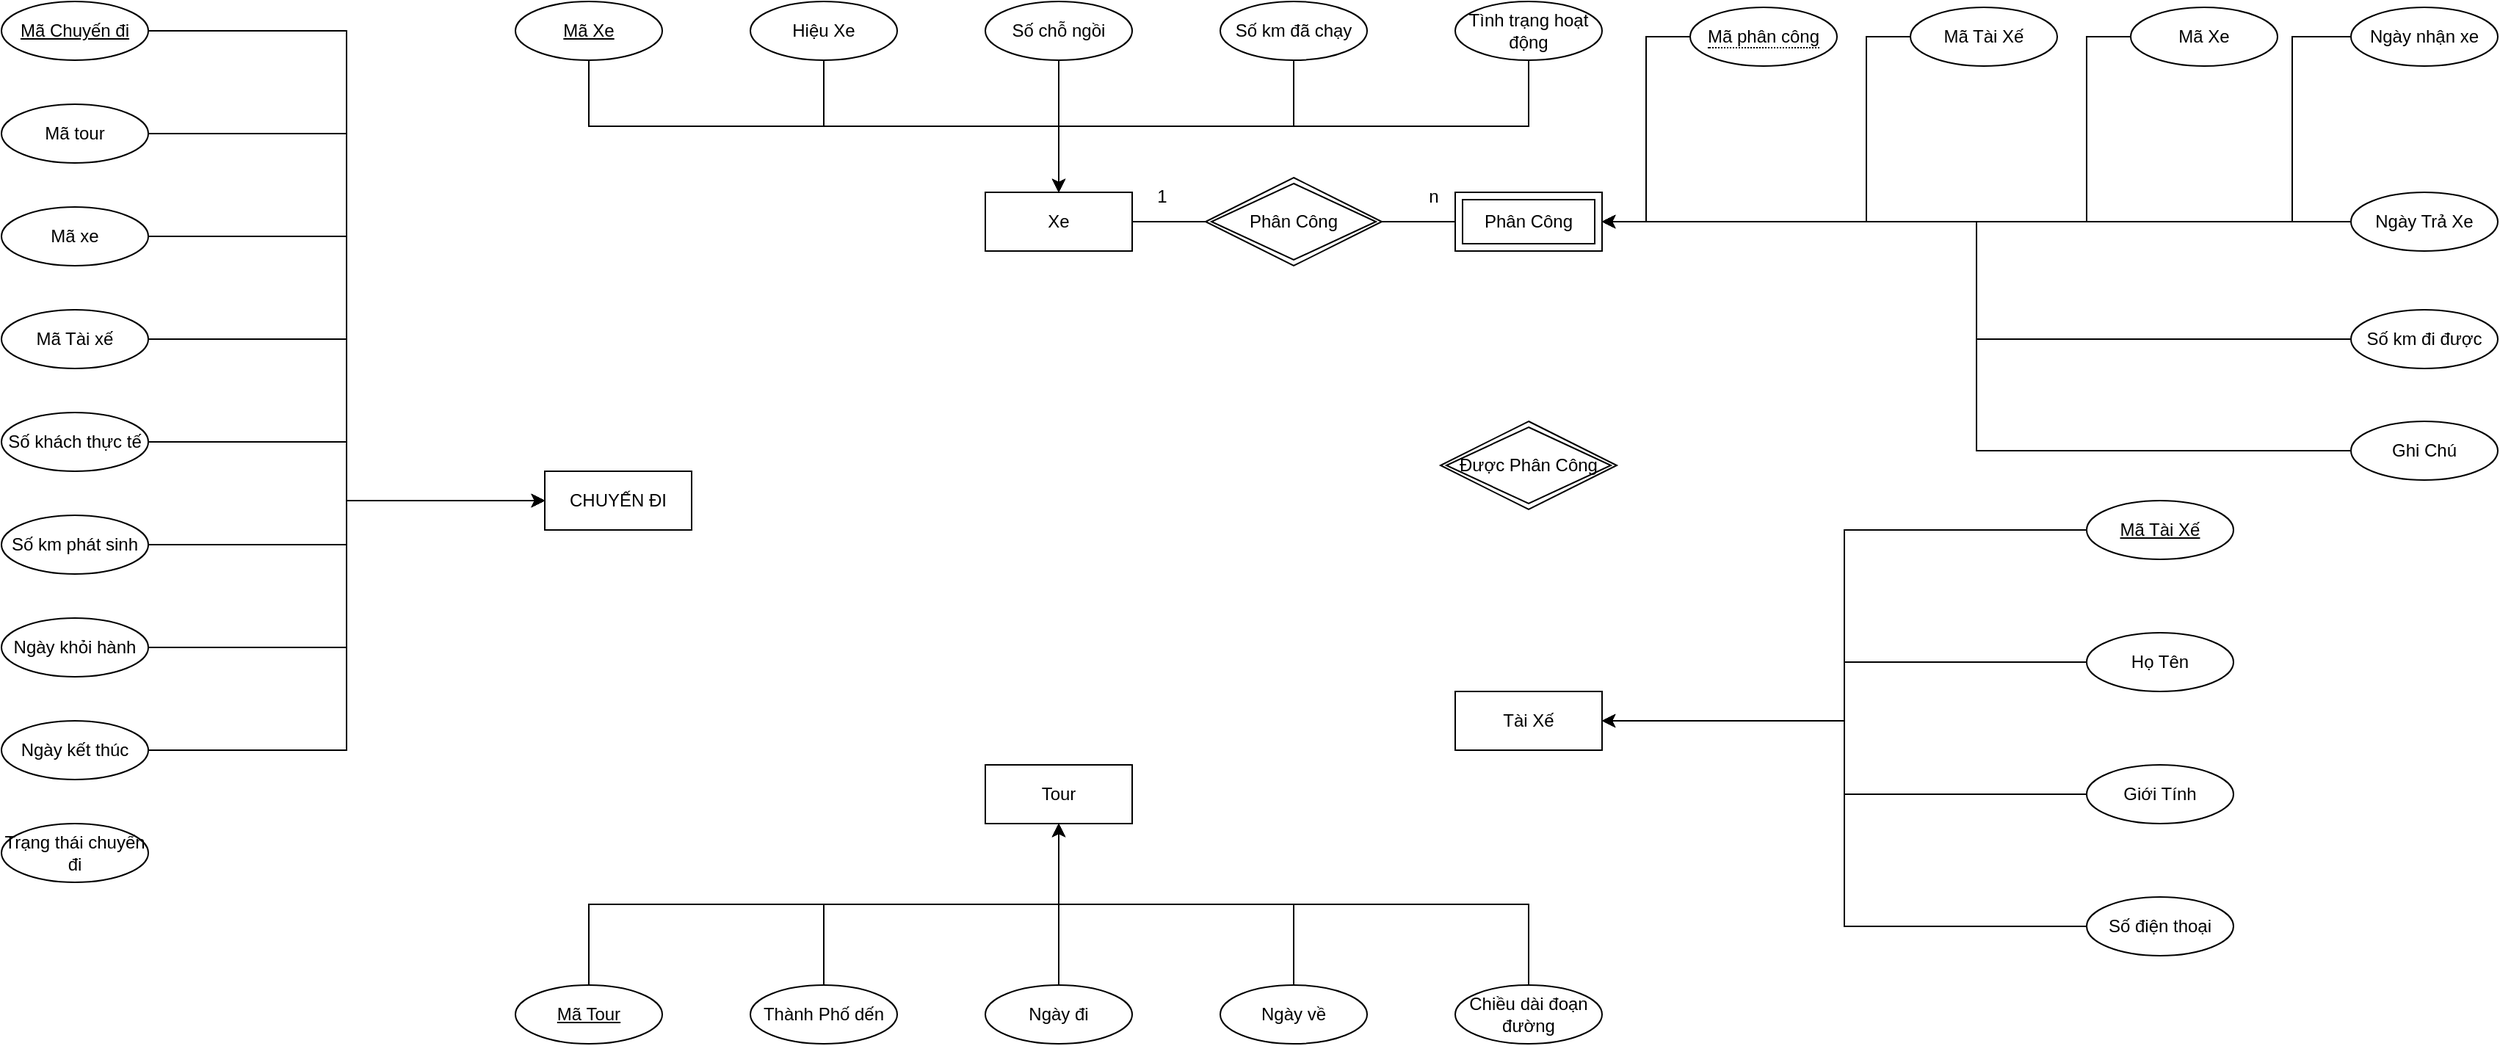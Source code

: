 <mxfile version="26.2.9">
  <diagram name="Page-1" id="JwFWjlHa0yYjuDXYSrsF">
    <mxGraphModel dx="1836" dy="1857" grid="1" gridSize="10" guides="1" tooltips="1" connect="1" arrows="1" fold="1" page="1" pageScale="1" pageWidth="850" pageHeight="1100" math="0" shadow="0">
      <root>
        <mxCell id="0" />
        <mxCell id="1" parent="0" />
        <mxCell id="jGa53JZyA5L5RdkzGYDj-1" value="Xe" style="whiteSpace=wrap;html=1;align=center;" vertex="1" parent="1">
          <mxGeometry x="-50" y="-140" width="100" height="40" as="geometry" />
        </mxCell>
        <mxCell id="jGa53JZyA5L5RdkzGYDj-2" value="Tài Xế" style="whiteSpace=wrap;html=1;align=center;" vertex="1" parent="1">
          <mxGeometry x="270" y="200" width="100" height="40" as="geometry" />
        </mxCell>
        <mxCell id="jGa53JZyA5L5RdkzGYDj-3" value="Tour" style="whiteSpace=wrap;html=1;align=center;" vertex="1" parent="1">
          <mxGeometry x="-50" y="250" width="100" height="40" as="geometry" />
        </mxCell>
        <mxCell id="jGa53JZyA5L5RdkzGYDj-5" value="CHUYẾN ĐI" style="whiteSpace=wrap;html=1;align=center;" vertex="1" parent="1">
          <mxGeometry x="-350" y="50" width="100" height="40" as="geometry" />
        </mxCell>
        <mxCell id="jGa53JZyA5L5RdkzGYDj-14" style="edgeStyle=orthogonalEdgeStyle;rounded=0;orthogonalLoop=1;jettySize=auto;html=1;exitX=0.5;exitY=1;exitDx=0;exitDy=0;" edge="1" parent="1" source="jGa53JZyA5L5RdkzGYDj-7" target="jGa53JZyA5L5RdkzGYDj-1">
          <mxGeometry relative="1" as="geometry" />
        </mxCell>
        <mxCell id="jGa53JZyA5L5RdkzGYDj-7" value="&lt;u&gt;Mã Xe&lt;/u&gt;" style="ellipse;whiteSpace=wrap;html=1;align=center;" vertex="1" parent="1">
          <mxGeometry x="-370" y="-270" width="100" height="40" as="geometry" />
        </mxCell>
        <mxCell id="jGa53JZyA5L5RdkzGYDj-15" style="edgeStyle=orthogonalEdgeStyle;rounded=0;orthogonalLoop=1;jettySize=auto;html=1;exitX=0.5;exitY=1;exitDx=0;exitDy=0;" edge="1" parent="1" source="jGa53JZyA5L5RdkzGYDj-9" target="jGa53JZyA5L5RdkzGYDj-1">
          <mxGeometry relative="1" as="geometry" />
        </mxCell>
        <mxCell id="jGa53JZyA5L5RdkzGYDj-9" value="Hiệu Xe" style="ellipse;whiteSpace=wrap;html=1;align=center;" vertex="1" parent="1">
          <mxGeometry x="-210" y="-270" width="100" height="40" as="geometry" />
        </mxCell>
        <mxCell id="jGa53JZyA5L5RdkzGYDj-16" style="edgeStyle=orthogonalEdgeStyle;rounded=0;orthogonalLoop=1;jettySize=auto;html=1;exitX=0.5;exitY=1;exitDx=0;exitDy=0;" edge="1" parent="1" source="jGa53JZyA5L5RdkzGYDj-10" target="jGa53JZyA5L5RdkzGYDj-1">
          <mxGeometry relative="1" as="geometry" />
        </mxCell>
        <mxCell id="jGa53JZyA5L5RdkzGYDj-10" value="Số chỗ ngồi" style="ellipse;whiteSpace=wrap;html=1;align=center;" vertex="1" parent="1">
          <mxGeometry x="-50" y="-270" width="100" height="40" as="geometry" />
        </mxCell>
        <mxCell id="jGa53JZyA5L5RdkzGYDj-17" style="edgeStyle=orthogonalEdgeStyle;rounded=0;orthogonalLoop=1;jettySize=auto;html=1;exitX=0.5;exitY=1;exitDx=0;exitDy=0;" edge="1" parent="1" source="jGa53JZyA5L5RdkzGYDj-11" target="jGa53JZyA5L5RdkzGYDj-1">
          <mxGeometry relative="1" as="geometry" />
        </mxCell>
        <mxCell id="jGa53JZyA5L5RdkzGYDj-11" value="Số km đã chạy" style="ellipse;whiteSpace=wrap;html=1;align=center;" vertex="1" parent="1">
          <mxGeometry x="110" y="-270" width="100" height="40" as="geometry" />
        </mxCell>
        <mxCell id="jGa53JZyA5L5RdkzGYDj-18" style="edgeStyle=orthogonalEdgeStyle;rounded=0;orthogonalLoop=1;jettySize=auto;html=1;exitX=0.5;exitY=1;exitDx=0;exitDy=0;" edge="1" parent="1" source="jGa53JZyA5L5RdkzGYDj-12" target="jGa53JZyA5L5RdkzGYDj-1">
          <mxGeometry relative="1" as="geometry" />
        </mxCell>
        <mxCell id="jGa53JZyA5L5RdkzGYDj-12" value="Tình trạng hoạt động" style="ellipse;whiteSpace=wrap;html=1;align=center;" vertex="1" parent="1">
          <mxGeometry x="270" y="-270" width="100" height="40" as="geometry" />
        </mxCell>
        <mxCell id="jGa53JZyA5L5RdkzGYDj-25" style="edgeStyle=orthogonalEdgeStyle;rounded=0;orthogonalLoop=1;jettySize=auto;html=1;exitX=0;exitY=0.5;exitDx=0;exitDy=0;entryX=1;entryY=0.5;entryDx=0;entryDy=0;" edge="1" parent="1" source="jGa53JZyA5L5RdkzGYDj-19" target="jGa53JZyA5L5RdkzGYDj-2">
          <mxGeometry relative="1" as="geometry" />
        </mxCell>
        <mxCell id="jGa53JZyA5L5RdkzGYDj-19" value="Họ Tên" style="ellipse;whiteSpace=wrap;html=1;align=center;" vertex="1" parent="1">
          <mxGeometry x="700" y="160" width="100" height="40" as="geometry" />
        </mxCell>
        <mxCell id="jGa53JZyA5L5RdkzGYDj-24" style="edgeStyle=orthogonalEdgeStyle;rounded=0;orthogonalLoop=1;jettySize=auto;html=1;exitX=0;exitY=0.5;exitDx=0;exitDy=0;entryX=1;entryY=0.5;entryDx=0;entryDy=0;" edge="1" parent="1" source="jGa53JZyA5L5RdkzGYDj-21" target="jGa53JZyA5L5RdkzGYDj-2">
          <mxGeometry relative="1" as="geometry" />
        </mxCell>
        <mxCell id="jGa53JZyA5L5RdkzGYDj-21" value="Mã Tài Xế" style="ellipse;whiteSpace=wrap;html=1;align=center;fontStyle=4;" vertex="1" parent="1">
          <mxGeometry x="700" y="70" width="100" height="40" as="geometry" />
        </mxCell>
        <mxCell id="jGa53JZyA5L5RdkzGYDj-30" style="edgeStyle=orthogonalEdgeStyle;rounded=0;orthogonalLoop=1;jettySize=auto;html=1;exitX=0;exitY=0.5;exitDx=0;exitDy=0;entryX=1;entryY=0.5;entryDx=0;entryDy=0;" edge="1" parent="1" source="jGa53JZyA5L5RdkzGYDj-22" target="jGa53JZyA5L5RdkzGYDj-2">
          <mxGeometry relative="1" as="geometry" />
        </mxCell>
        <mxCell id="jGa53JZyA5L5RdkzGYDj-22" value="Giới Tính" style="ellipse;whiteSpace=wrap;html=1;align=center;" vertex="1" parent="1">
          <mxGeometry x="700" y="250" width="100" height="40" as="geometry" />
        </mxCell>
        <mxCell id="jGa53JZyA5L5RdkzGYDj-31" style="edgeStyle=orthogonalEdgeStyle;rounded=0;orthogonalLoop=1;jettySize=auto;html=1;exitX=0;exitY=0.5;exitDx=0;exitDy=0;entryX=1;entryY=0.5;entryDx=0;entryDy=0;" edge="1" parent="1" source="jGa53JZyA5L5RdkzGYDj-23" target="jGa53JZyA5L5RdkzGYDj-2">
          <mxGeometry relative="1" as="geometry" />
        </mxCell>
        <mxCell id="jGa53JZyA5L5RdkzGYDj-23" value="Số điện thoại" style="ellipse;whiteSpace=wrap;html=1;align=center;" vertex="1" parent="1">
          <mxGeometry x="700" y="340" width="100" height="40" as="geometry" />
        </mxCell>
        <mxCell id="jGa53JZyA5L5RdkzGYDj-37" style="edgeStyle=orthogonalEdgeStyle;rounded=0;orthogonalLoop=1;jettySize=auto;html=1;exitX=0.5;exitY=0;exitDx=0;exitDy=0;" edge="1" parent="1" source="jGa53JZyA5L5RdkzGYDj-32" target="jGa53JZyA5L5RdkzGYDj-3">
          <mxGeometry relative="1" as="geometry" />
        </mxCell>
        <mxCell id="jGa53JZyA5L5RdkzGYDj-32" value="&lt;u&gt;Mã Tour&lt;/u&gt;" style="ellipse;whiteSpace=wrap;html=1;align=center;" vertex="1" parent="1">
          <mxGeometry x="-370" y="400" width="100" height="40" as="geometry" />
        </mxCell>
        <mxCell id="jGa53JZyA5L5RdkzGYDj-38" style="edgeStyle=orthogonalEdgeStyle;rounded=0;orthogonalLoop=1;jettySize=auto;html=1;exitX=0.5;exitY=0;exitDx=0;exitDy=0;" edge="1" parent="1" source="jGa53JZyA5L5RdkzGYDj-33" target="jGa53JZyA5L5RdkzGYDj-3">
          <mxGeometry relative="1" as="geometry" />
        </mxCell>
        <mxCell id="jGa53JZyA5L5RdkzGYDj-33" value="Thành Phố dến" style="ellipse;whiteSpace=wrap;html=1;align=center;" vertex="1" parent="1">
          <mxGeometry x="-210" y="400" width="100" height="40" as="geometry" />
        </mxCell>
        <mxCell id="jGa53JZyA5L5RdkzGYDj-39" style="edgeStyle=orthogonalEdgeStyle;rounded=0;orthogonalLoop=1;jettySize=auto;html=1;exitX=0.5;exitY=0;exitDx=0;exitDy=0;" edge="1" parent="1" source="jGa53JZyA5L5RdkzGYDj-34" target="jGa53JZyA5L5RdkzGYDj-3">
          <mxGeometry relative="1" as="geometry" />
        </mxCell>
        <mxCell id="jGa53JZyA5L5RdkzGYDj-34" value="Ngày đi" style="ellipse;whiteSpace=wrap;html=1;align=center;" vertex="1" parent="1">
          <mxGeometry x="-50" y="400" width="100" height="40" as="geometry" />
        </mxCell>
        <mxCell id="jGa53JZyA5L5RdkzGYDj-40" style="edgeStyle=orthogonalEdgeStyle;rounded=0;orthogonalLoop=1;jettySize=auto;html=1;exitX=0.5;exitY=0;exitDx=0;exitDy=0;" edge="1" parent="1" source="jGa53JZyA5L5RdkzGYDj-35" target="jGa53JZyA5L5RdkzGYDj-3">
          <mxGeometry relative="1" as="geometry" />
        </mxCell>
        <mxCell id="jGa53JZyA5L5RdkzGYDj-35" value="Ngày về" style="ellipse;whiteSpace=wrap;html=1;align=center;" vertex="1" parent="1">
          <mxGeometry x="110" y="400" width="100" height="40" as="geometry" />
        </mxCell>
        <mxCell id="jGa53JZyA5L5RdkzGYDj-41" style="edgeStyle=orthogonalEdgeStyle;rounded=0;orthogonalLoop=1;jettySize=auto;html=1;exitX=0.5;exitY=0;exitDx=0;exitDy=0;" edge="1" parent="1" source="jGa53JZyA5L5RdkzGYDj-36" target="jGa53JZyA5L5RdkzGYDj-3">
          <mxGeometry relative="1" as="geometry" />
        </mxCell>
        <mxCell id="jGa53JZyA5L5RdkzGYDj-36" value="Chiều dài đoạn đường" style="ellipse;whiteSpace=wrap;html=1;align=center;" vertex="1" parent="1">
          <mxGeometry x="270" y="400" width="100" height="40" as="geometry" />
        </mxCell>
        <mxCell id="jGa53JZyA5L5RdkzGYDj-52" style="edgeStyle=orthogonalEdgeStyle;rounded=0;orthogonalLoop=1;jettySize=auto;html=1;exitX=1;exitY=0.5;exitDx=0;exitDy=0;entryX=0;entryY=0.5;entryDx=0;entryDy=0;" edge="1" parent="1" source="jGa53JZyA5L5RdkzGYDj-42" target="jGa53JZyA5L5RdkzGYDj-5">
          <mxGeometry relative="1" as="geometry" />
        </mxCell>
        <mxCell id="jGa53JZyA5L5RdkzGYDj-42" value="Mã Chuyến đi" style="ellipse;whiteSpace=wrap;html=1;align=center;fontStyle=4;" vertex="1" parent="1">
          <mxGeometry x="-720" y="-270" width="100" height="40" as="geometry" />
        </mxCell>
        <mxCell id="jGa53JZyA5L5RdkzGYDj-55" style="edgeStyle=orthogonalEdgeStyle;rounded=0;orthogonalLoop=1;jettySize=auto;html=1;exitX=1;exitY=0.5;exitDx=0;exitDy=0;entryX=0;entryY=0.5;entryDx=0;entryDy=0;" edge="1" parent="1" source="jGa53JZyA5L5RdkzGYDj-43" target="jGa53JZyA5L5RdkzGYDj-5">
          <mxGeometry relative="1" as="geometry" />
        </mxCell>
        <mxCell id="jGa53JZyA5L5RdkzGYDj-43" value="Mã tour" style="ellipse;whiteSpace=wrap;html=1;align=center;" vertex="1" parent="1">
          <mxGeometry x="-720" y="-200" width="100" height="40" as="geometry" />
        </mxCell>
        <mxCell id="jGa53JZyA5L5RdkzGYDj-54" style="edgeStyle=orthogonalEdgeStyle;rounded=0;orthogonalLoop=1;jettySize=auto;html=1;exitX=1;exitY=0.5;exitDx=0;exitDy=0;entryX=0;entryY=0.5;entryDx=0;entryDy=0;" edge="1" parent="1" source="jGa53JZyA5L5RdkzGYDj-44" target="jGa53JZyA5L5RdkzGYDj-5">
          <mxGeometry relative="1" as="geometry" />
        </mxCell>
        <mxCell id="jGa53JZyA5L5RdkzGYDj-44" value="Mã xe" style="ellipse;whiteSpace=wrap;html=1;align=center;" vertex="1" parent="1">
          <mxGeometry x="-720" y="-130" width="100" height="40" as="geometry" />
        </mxCell>
        <mxCell id="jGa53JZyA5L5RdkzGYDj-56" style="edgeStyle=orthogonalEdgeStyle;rounded=0;orthogonalLoop=1;jettySize=auto;html=1;exitX=1;exitY=0.5;exitDx=0;exitDy=0;entryX=0;entryY=0.5;entryDx=0;entryDy=0;" edge="1" parent="1" source="jGa53JZyA5L5RdkzGYDj-45" target="jGa53JZyA5L5RdkzGYDj-5">
          <mxGeometry relative="1" as="geometry" />
        </mxCell>
        <mxCell id="jGa53JZyA5L5RdkzGYDj-45" value="Mã Tài xế" style="ellipse;whiteSpace=wrap;html=1;align=center;" vertex="1" parent="1">
          <mxGeometry x="-720" y="-60" width="100" height="40" as="geometry" />
        </mxCell>
        <mxCell id="jGa53JZyA5L5RdkzGYDj-57" style="edgeStyle=orthogonalEdgeStyle;rounded=0;orthogonalLoop=1;jettySize=auto;html=1;exitX=1;exitY=0.5;exitDx=0;exitDy=0;" edge="1" parent="1" source="jGa53JZyA5L5RdkzGYDj-46" target="jGa53JZyA5L5RdkzGYDj-5">
          <mxGeometry relative="1" as="geometry" />
        </mxCell>
        <mxCell id="jGa53JZyA5L5RdkzGYDj-46" value="Số khách thực tế" style="ellipse;whiteSpace=wrap;html=1;align=center;" vertex="1" parent="1">
          <mxGeometry x="-720" y="10" width="100" height="40" as="geometry" />
        </mxCell>
        <mxCell id="jGa53JZyA5L5RdkzGYDj-58" style="edgeStyle=orthogonalEdgeStyle;rounded=0;orthogonalLoop=1;jettySize=auto;html=1;exitX=1;exitY=0.5;exitDx=0;exitDy=0;" edge="1" parent="1" source="jGa53JZyA5L5RdkzGYDj-47" target="jGa53JZyA5L5RdkzGYDj-5">
          <mxGeometry relative="1" as="geometry" />
        </mxCell>
        <mxCell id="jGa53JZyA5L5RdkzGYDj-47" value="Số km phát sinh" style="ellipse;whiteSpace=wrap;html=1;align=center;" vertex="1" parent="1">
          <mxGeometry x="-720" y="80" width="100" height="40" as="geometry" />
        </mxCell>
        <mxCell id="jGa53JZyA5L5RdkzGYDj-59" style="edgeStyle=orthogonalEdgeStyle;rounded=0;orthogonalLoop=1;jettySize=auto;html=1;exitX=1;exitY=0.5;exitDx=0;exitDy=0;entryX=0;entryY=0.5;entryDx=0;entryDy=0;" edge="1" parent="1" source="jGa53JZyA5L5RdkzGYDj-48" target="jGa53JZyA5L5RdkzGYDj-5">
          <mxGeometry relative="1" as="geometry" />
        </mxCell>
        <mxCell id="jGa53JZyA5L5RdkzGYDj-48" value="Ngày khỏi hành" style="ellipse;whiteSpace=wrap;html=1;align=center;" vertex="1" parent="1">
          <mxGeometry x="-720" y="150" width="100" height="40" as="geometry" />
        </mxCell>
        <mxCell id="jGa53JZyA5L5RdkzGYDj-60" style="edgeStyle=orthogonalEdgeStyle;rounded=0;orthogonalLoop=1;jettySize=auto;html=1;exitX=1;exitY=0.5;exitDx=0;exitDy=0;entryX=0;entryY=0.5;entryDx=0;entryDy=0;" edge="1" parent="1" source="jGa53JZyA5L5RdkzGYDj-49" target="jGa53JZyA5L5RdkzGYDj-5">
          <mxGeometry relative="1" as="geometry" />
        </mxCell>
        <mxCell id="jGa53JZyA5L5RdkzGYDj-49" value="Ngày kết thúc" style="ellipse;whiteSpace=wrap;html=1;align=center;" vertex="1" parent="1">
          <mxGeometry x="-720" y="220" width="100" height="40" as="geometry" />
        </mxCell>
        <mxCell id="jGa53JZyA5L5RdkzGYDj-50" value="Trạng thái chuyến đi" style="ellipse;whiteSpace=wrap;html=1;align=center;" vertex="1" parent="1">
          <mxGeometry x="-720" y="290" width="100" height="40" as="geometry" />
        </mxCell>
        <mxCell id="jGa53JZyA5L5RdkzGYDj-62" value="Phân Công" style="shape=ext;margin=3;double=1;whiteSpace=wrap;html=1;align=center;" vertex="1" parent="1">
          <mxGeometry x="270" y="-140" width="100" height="40" as="geometry" />
        </mxCell>
        <mxCell id="jGa53JZyA5L5RdkzGYDj-72" style="edgeStyle=orthogonalEdgeStyle;rounded=0;orthogonalLoop=1;jettySize=auto;html=1;exitX=0;exitY=0.5;exitDx=0;exitDy=0;entryX=1;entryY=0.5;entryDx=0;entryDy=0;" edge="1" parent="1" source="jGa53JZyA5L5RdkzGYDj-63" target="jGa53JZyA5L5RdkzGYDj-62">
          <mxGeometry relative="1" as="geometry" />
        </mxCell>
        <mxCell id="jGa53JZyA5L5RdkzGYDj-63" value="&lt;span style=&quot;border-bottom: 1px dotted&quot;&gt;Mã phân công&lt;/span&gt;" style="ellipse;whiteSpace=wrap;html=1;align=center;" vertex="1" parent="1">
          <mxGeometry x="430" y="-266" width="100" height="40" as="geometry" />
        </mxCell>
        <mxCell id="jGa53JZyA5L5RdkzGYDj-73" style="edgeStyle=orthogonalEdgeStyle;rounded=0;orthogonalLoop=1;jettySize=auto;html=1;exitX=0;exitY=0.5;exitDx=0;exitDy=0;entryX=1;entryY=0.5;entryDx=0;entryDy=0;" edge="1" parent="1" source="jGa53JZyA5L5RdkzGYDj-65" target="jGa53JZyA5L5RdkzGYDj-62">
          <mxGeometry relative="1" as="geometry">
            <Array as="points">
              <mxPoint x="550" y="-246" />
              <mxPoint x="550" y="-120" />
            </Array>
          </mxGeometry>
        </mxCell>
        <mxCell id="jGa53JZyA5L5RdkzGYDj-65" value="Mã Tài Xế" style="ellipse;whiteSpace=wrap;html=1;align=center;" vertex="1" parent="1">
          <mxGeometry x="580" y="-266" width="100" height="40" as="geometry" />
        </mxCell>
        <mxCell id="jGa53JZyA5L5RdkzGYDj-74" style="edgeStyle=orthogonalEdgeStyle;rounded=0;orthogonalLoop=1;jettySize=auto;html=1;exitX=0;exitY=0.5;exitDx=0;exitDy=0;entryX=1;entryY=0.5;entryDx=0;entryDy=0;" edge="1" parent="1" source="jGa53JZyA5L5RdkzGYDj-67" target="jGa53JZyA5L5RdkzGYDj-62">
          <mxGeometry relative="1" as="geometry">
            <Array as="points">
              <mxPoint x="700" y="-246" />
              <mxPoint x="700" y="-120" />
            </Array>
          </mxGeometry>
        </mxCell>
        <mxCell id="jGa53JZyA5L5RdkzGYDj-67" value="Mã Xe" style="ellipse;whiteSpace=wrap;html=1;align=center;" vertex="1" parent="1">
          <mxGeometry x="730" y="-266" width="100" height="40" as="geometry" />
        </mxCell>
        <mxCell id="jGa53JZyA5L5RdkzGYDj-75" style="edgeStyle=orthogonalEdgeStyle;rounded=0;orthogonalLoop=1;jettySize=auto;html=1;exitX=0;exitY=0.5;exitDx=0;exitDy=0;entryX=1;entryY=0.5;entryDx=0;entryDy=0;" edge="1" parent="1" source="jGa53JZyA5L5RdkzGYDj-68" target="jGa53JZyA5L5RdkzGYDj-62">
          <mxGeometry relative="1" as="geometry">
            <Array as="points">
              <mxPoint x="840" y="-246" />
              <mxPoint x="840" y="-120" />
            </Array>
          </mxGeometry>
        </mxCell>
        <mxCell id="jGa53JZyA5L5RdkzGYDj-68" value="Ngày nhận xe" style="ellipse;whiteSpace=wrap;html=1;align=center;" vertex="1" parent="1">
          <mxGeometry x="880" y="-266" width="100" height="40" as="geometry" />
        </mxCell>
        <mxCell id="jGa53JZyA5L5RdkzGYDj-76" style="edgeStyle=orthogonalEdgeStyle;rounded=0;orthogonalLoop=1;jettySize=auto;html=1;exitX=0;exitY=0.5;exitDx=0;exitDy=0;entryX=1;entryY=0.5;entryDx=0;entryDy=0;" edge="1" parent="1" source="jGa53JZyA5L5RdkzGYDj-69" target="jGa53JZyA5L5RdkzGYDj-62">
          <mxGeometry relative="1" as="geometry">
            <Array as="points">
              <mxPoint x="860" y="-120" />
              <mxPoint x="860" y="-120" />
            </Array>
          </mxGeometry>
        </mxCell>
        <mxCell id="jGa53JZyA5L5RdkzGYDj-69" value="Ngày Trả Xe" style="ellipse;whiteSpace=wrap;html=1;align=center;" vertex="1" parent="1">
          <mxGeometry x="880" y="-140" width="100" height="40" as="geometry" />
        </mxCell>
        <mxCell id="jGa53JZyA5L5RdkzGYDj-77" style="edgeStyle=orthogonalEdgeStyle;rounded=0;orthogonalLoop=1;jettySize=auto;html=1;exitX=0;exitY=0.5;exitDx=0;exitDy=0;entryX=1;entryY=0.5;entryDx=0;entryDy=0;" edge="1" parent="1" source="jGa53JZyA5L5RdkzGYDj-70" target="jGa53JZyA5L5RdkzGYDj-62">
          <mxGeometry relative="1" as="geometry" />
        </mxCell>
        <mxCell id="jGa53JZyA5L5RdkzGYDj-70" value="Số km đi được" style="ellipse;whiteSpace=wrap;html=1;align=center;" vertex="1" parent="1">
          <mxGeometry x="880" y="-60" width="100" height="40" as="geometry" />
        </mxCell>
        <mxCell id="jGa53JZyA5L5RdkzGYDj-78" style="edgeStyle=orthogonalEdgeStyle;rounded=0;orthogonalLoop=1;jettySize=auto;html=1;exitX=0;exitY=0.5;exitDx=0;exitDy=0;entryX=1;entryY=0.5;entryDx=0;entryDy=0;" edge="1" parent="1" source="jGa53JZyA5L5RdkzGYDj-71" target="jGa53JZyA5L5RdkzGYDj-62">
          <mxGeometry relative="1" as="geometry" />
        </mxCell>
        <mxCell id="jGa53JZyA5L5RdkzGYDj-71" value="Ghi Chú" style="ellipse;whiteSpace=wrap;html=1;align=center;" vertex="1" parent="1">
          <mxGeometry x="880" y="16" width="100" height="40" as="geometry" />
        </mxCell>
        <mxCell id="jGa53JZyA5L5RdkzGYDj-82" value="Phân Công" style="shape=rhombus;double=1;perimeter=rhombusPerimeter;whiteSpace=wrap;html=1;align=center;" vertex="1" parent="1">
          <mxGeometry x="100" y="-150" width="120" height="60" as="geometry" />
        </mxCell>
        <mxCell id="jGa53JZyA5L5RdkzGYDj-83" value="" style="endArrow=none;html=1;rounded=0;exitX=1;exitY=0.5;exitDx=0;exitDy=0;entryX=0;entryY=0.5;entryDx=0;entryDy=0;" edge="1" parent="1" source="jGa53JZyA5L5RdkzGYDj-1" target="jGa53JZyA5L5RdkzGYDj-82">
          <mxGeometry relative="1" as="geometry">
            <mxPoint x="190" y="-40" as="sourcePoint" />
            <mxPoint x="350" y="-40" as="targetPoint" />
          </mxGeometry>
        </mxCell>
        <mxCell id="jGa53JZyA5L5RdkzGYDj-84" value="1" style="text;html=1;align=center;verticalAlign=middle;resizable=0;points=[];autosize=1;strokeColor=none;fillColor=none;" vertex="1" parent="1">
          <mxGeometry x="55" y="-152" width="30" height="30" as="geometry" />
        </mxCell>
        <mxCell id="jGa53JZyA5L5RdkzGYDj-85" value="" style="endArrow=none;html=1;rounded=0;exitX=1;exitY=0.5;exitDx=0;exitDy=0;entryX=0;entryY=0.5;entryDx=0;entryDy=0;" edge="1" parent="1" source="jGa53JZyA5L5RdkzGYDj-82" target="jGa53JZyA5L5RdkzGYDj-62">
          <mxGeometry relative="1" as="geometry">
            <mxPoint x="190" y="-40" as="sourcePoint" />
            <mxPoint x="350" y="-40" as="targetPoint" />
          </mxGeometry>
        </mxCell>
        <mxCell id="jGa53JZyA5L5RdkzGYDj-86" value="n" style="text;html=1;align=center;verticalAlign=middle;resizable=0;points=[];autosize=1;strokeColor=none;fillColor=none;" vertex="1" parent="1">
          <mxGeometry x="240" y="-152" width="30" height="30" as="geometry" />
        </mxCell>
        <mxCell id="jGa53JZyA5L5RdkzGYDj-87" value="Được Phân Công" style="shape=rhombus;double=1;perimeter=rhombusPerimeter;whiteSpace=wrap;html=1;align=center;" vertex="1" parent="1">
          <mxGeometry x="260" y="16" width="120" height="60" as="geometry" />
        </mxCell>
      </root>
    </mxGraphModel>
  </diagram>
</mxfile>
